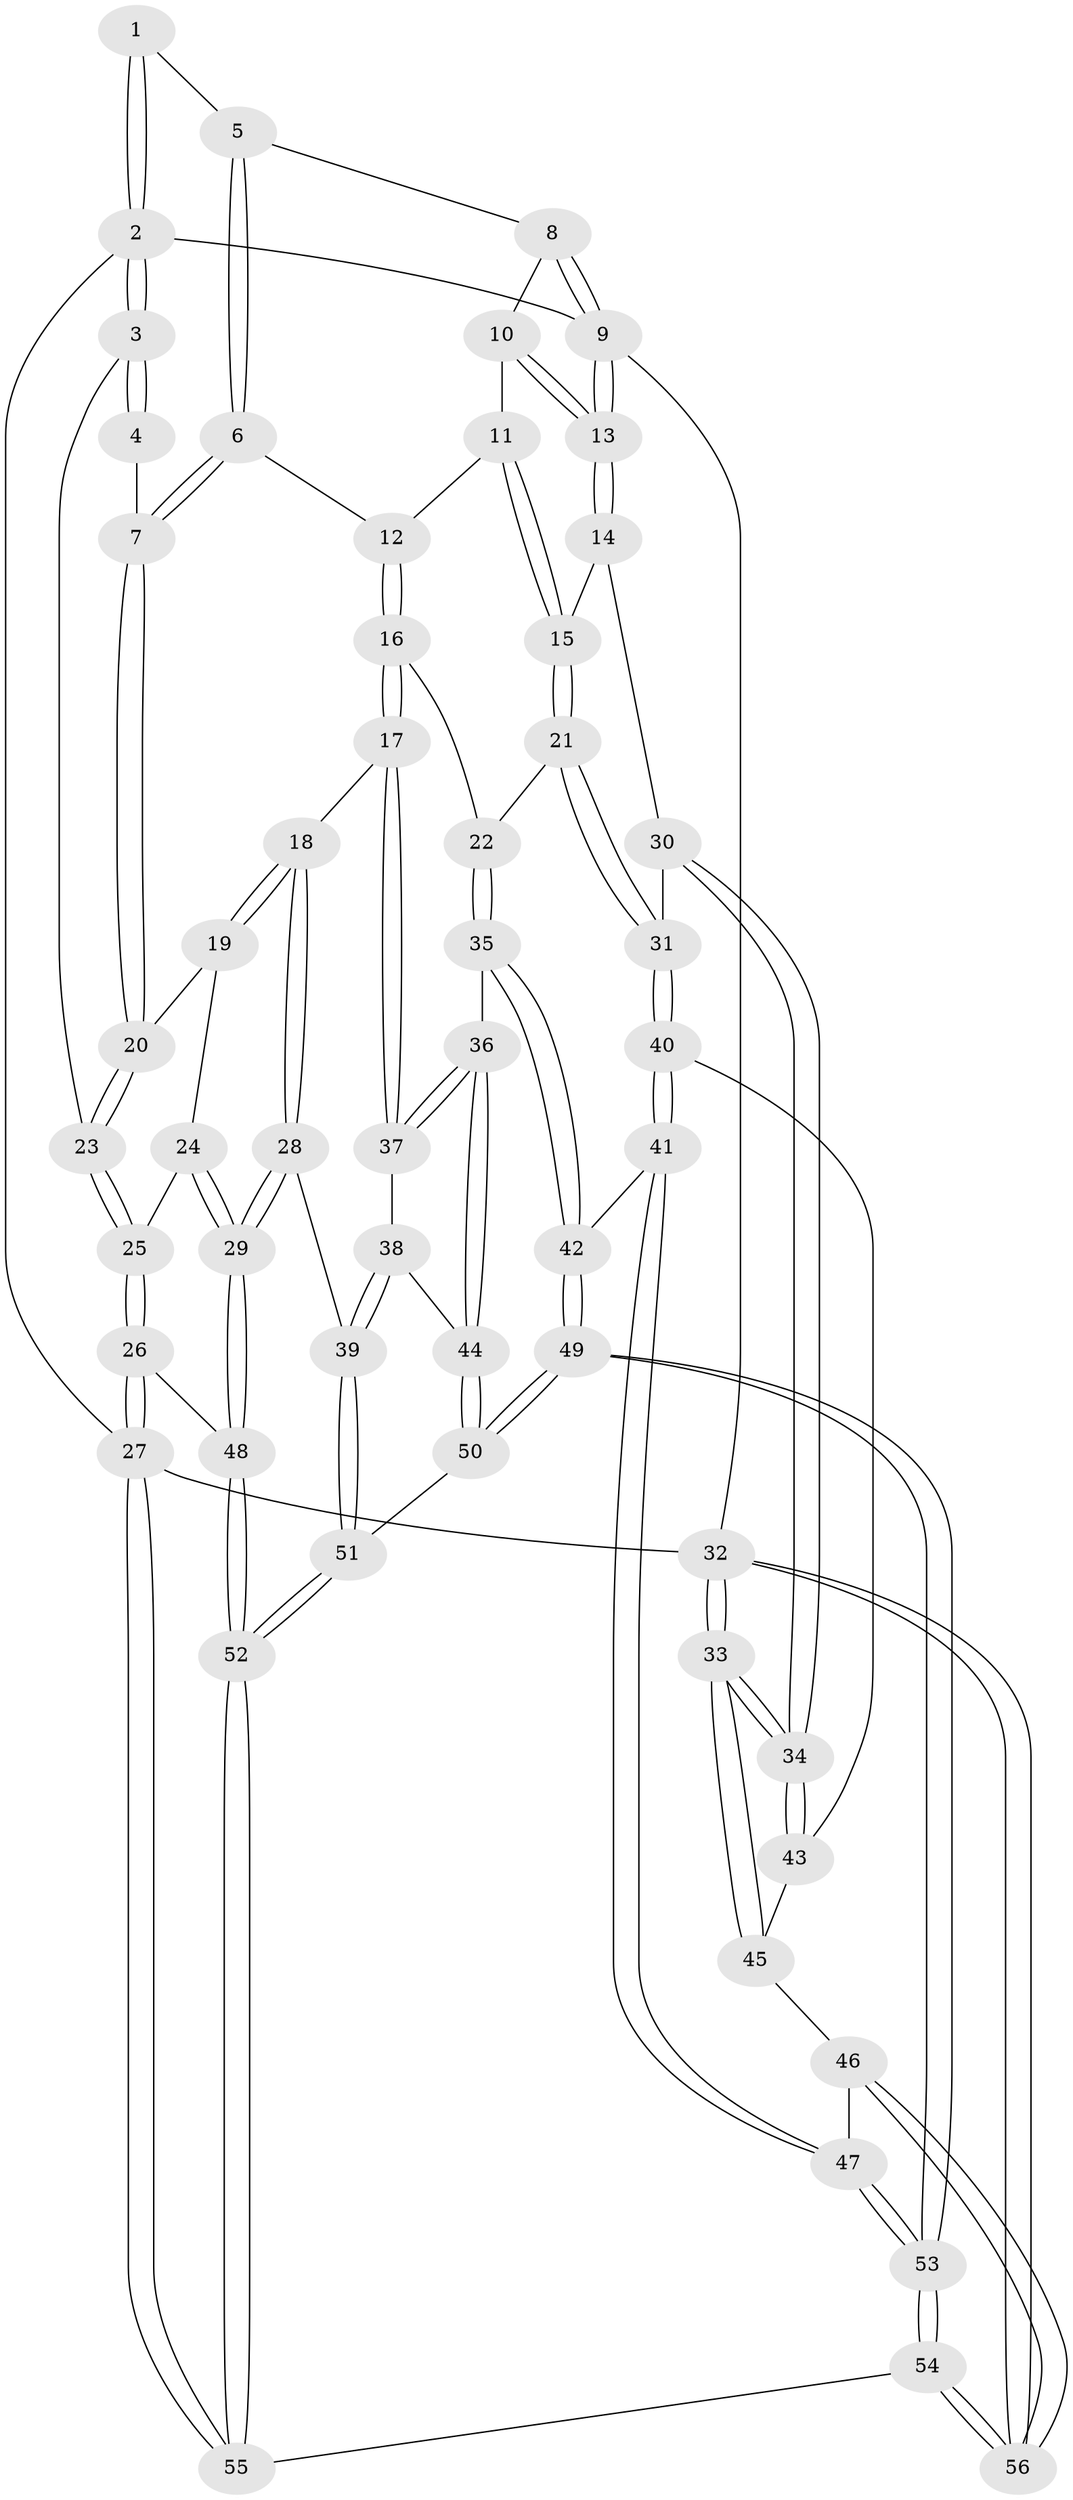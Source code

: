 // Generated by graph-tools (version 1.1) at 2025/11/02/27/25 16:11:51]
// undirected, 56 vertices, 137 edges
graph export_dot {
graph [start="1"]
  node [color=gray90,style=filled];
  1 [pos="+0.2724102908995308+0"];
  2 [pos="+0+0"];
  3 [pos="+0+0.18255082026903005"];
  4 [pos="+0.16301727457672469+0.0739842975640816"];
  5 [pos="+0.4309747721870948+0"];
  6 [pos="+0.450944127266308+0.23292807600008342"];
  7 [pos="+0.21527650701598755+0.33283349373998344"];
  8 [pos="+0.7124551044917817+0"];
  9 [pos="+1+0"];
  10 [pos="+0.7124203255465473+0.24376370295274893"];
  11 [pos="+0.6919645811036719+0.28477570005753716"];
  12 [pos="+0.48860628905430786+0.25770758839610125"];
  13 [pos="+1+0"];
  14 [pos="+1+0.3399491019304791"];
  15 [pos="+0.7325235350136026+0.3277044081437055"];
  16 [pos="+0.4958222844956902+0.5404052686995044"];
  17 [pos="+0.41477195703346537+0.5958322469227693"];
  18 [pos="+0.29599728279009946+0.5581904300788291"];
  19 [pos="+0.19588362030995857+0.41448602992417327"];
  20 [pos="+0.191304144212899+0.353042745202365"];
  21 [pos="+0.7356705228775374+0.5706806181757318"];
  22 [pos="+0.6163695785006171+0.5865596873176016"];
  23 [pos="+0+0.226381267894812"];
  24 [pos="+0.10033554638081665+0.5538048209455925"];
  25 [pos="+0+0.6004821547808337"];
  26 [pos="+0+0.8178886786759076"];
  27 [pos="+0+1"];
  28 [pos="+0.21143309354923734+0.7426179021916178"];
  29 [pos="+0.11559317266244043+0.7433347506423587"];
  30 [pos="+1+0.34105278268115347"];
  31 [pos="+0.7582585010189649+0.5932995100177201"];
  32 [pos="+1+1"];
  33 [pos="+1+1"];
  34 [pos="+1+0.6532430465002469"];
  35 [pos="+0.5447727783555567+0.7560025845697028"];
  36 [pos="+0.4920778390581458+0.7346202291285562"];
  37 [pos="+0.4202759255077424+0.6462686235787581"];
  38 [pos="+0.36749498881421216+0.7195018325990418"];
  39 [pos="+0.23424023979818723+0.7600735430700606"];
  40 [pos="+0.766545869014482+0.6099769190537071"];
  41 [pos="+0.7142275352070152+0.8344933212571377"];
  42 [pos="+0.5761851763325021+0.8079981306220598"];
  43 [pos="+0.9460769364510475+0.681776186896558"];
  44 [pos="+0.4018501536062336+0.808111525156095"];
  45 [pos="+0.8890424848365452+0.8148170064236434"];
  46 [pos="+0.7781598358925657+0.8852962791358179"];
  47 [pos="+0.7214497012566646+0.846057916488378"];
  48 [pos="+0.009319008654289793+0.8125136104647404"];
  49 [pos="+0.46139773283889124+0.933654341825395"];
  50 [pos="+0.38960435943469524+0.8479125605816408"];
  51 [pos="+0.2765779271169517+0.8354790096698843"];
  52 [pos="+0.21315294386672232+1"];
  53 [pos="+0.45283058135054605+1"];
  54 [pos="+0.44761444401752165+1"];
  55 [pos="+0.2698536199422565+1"];
  56 [pos="+1+1"];
  1 -- 2;
  1 -- 2;
  1 -- 5;
  2 -- 3;
  2 -- 3;
  2 -- 9;
  2 -- 27;
  3 -- 4;
  3 -- 4;
  3 -- 23;
  4 -- 7;
  5 -- 6;
  5 -- 6;
  5 -- 8;
  6 -- 7;
  6 -- 7;
  6 -- 12;
  7 -- 20;
  7 -- 20;
  8 -- 9;
  8 -- 9;
  8 -- 10;
  9 -- 13;
  9 -- 13;
  9 -- 32;
  10 -- 11;
  10 -- 13;
  10 -- 13;
  11 -- 12;
  11 -- 15;
  11 -- 15;
  12 -- 16;
  12 -- 16;
  13 -- 14;
  13 -- 14;
  14 -- 15;
  14 -- 30;
  15 -- 21;
  15 -- 21;
  16 -- 17;
  16 -- 17;
  16 -- 22;
  17 -- 18;
  17 -- 37;
  17 -- 37;
  18 -- 19;
  18 -- 19;
  18 -- 28;
  18 -- 28;
  19 -- 20;
  19 -- 24;
  20 -- 23;
  20 -- 23;
  21 -- 22;
  21 -- 31;
  21 -- 31;
  22 -- 35;
  22 -- 35;
  23 -- 25;
  23 -- 25;
  24 -- 25;
  24 -- 29;
  24 -- 29;
  25 -- 26;
  25 -- 26;
  26 -- 27;
  26 -- 27;
  26 -- 48;
  27 -- 55;
  27 -- 55;
  27 -- 32;
  28 -- 29;
  28 -- 29;
  28 -- 39;
  29 -- 48;
  29 -- 48;
  30 -- 31;
  30 -- 34;
  30 -- 34;
  31 -- 40;
  31 -- 40;
  32 -- 33;
  32 -- 33;
  32 -- 56;
  32 -- 56;
  33 -- 34;
  33 -- 34;
  33 -- 45;
  33 -- 45;
  34 -- 43;
  34 -- 43;
  35 -- 36;
  35 -- 42;
  35 -- 42;
  36 -- 37;
  36 -- 37;
  36 -- 44;
  36 -- 44;
  37 -- 38;
  38 -- 39;
  38 -- 39;
  38 -- 44;
  39 -- 51;
  39 -- 51;
  40 -- 41;
  40 -- 41;
  40 -- 43;
  41 -- 42;
  41 -- 47;
  41 -- 47;
  42 -- 49;
  42 -- 49;
  43 -- 45;
  44 -- 50;
  44 -- 50;
  45 -- 46;
  46 -- 47;
  46 -- 56;
  46 -- 56;
  47 -- 53;
  47 -- 53;
  48 -- 52;
  48 -- 52;
  49 -- 50;
  49 -- 50;
  49 -- 53;
  49 -- 53;
  50 -- 51;
  51 -- 52;
  51 -- 52;
  52 -- 55;
  52 -- 55;
  53 -- 54;
  53 -- 54;
  54 -- 55;
  54 -- 56;
  54 -- 56;
}
